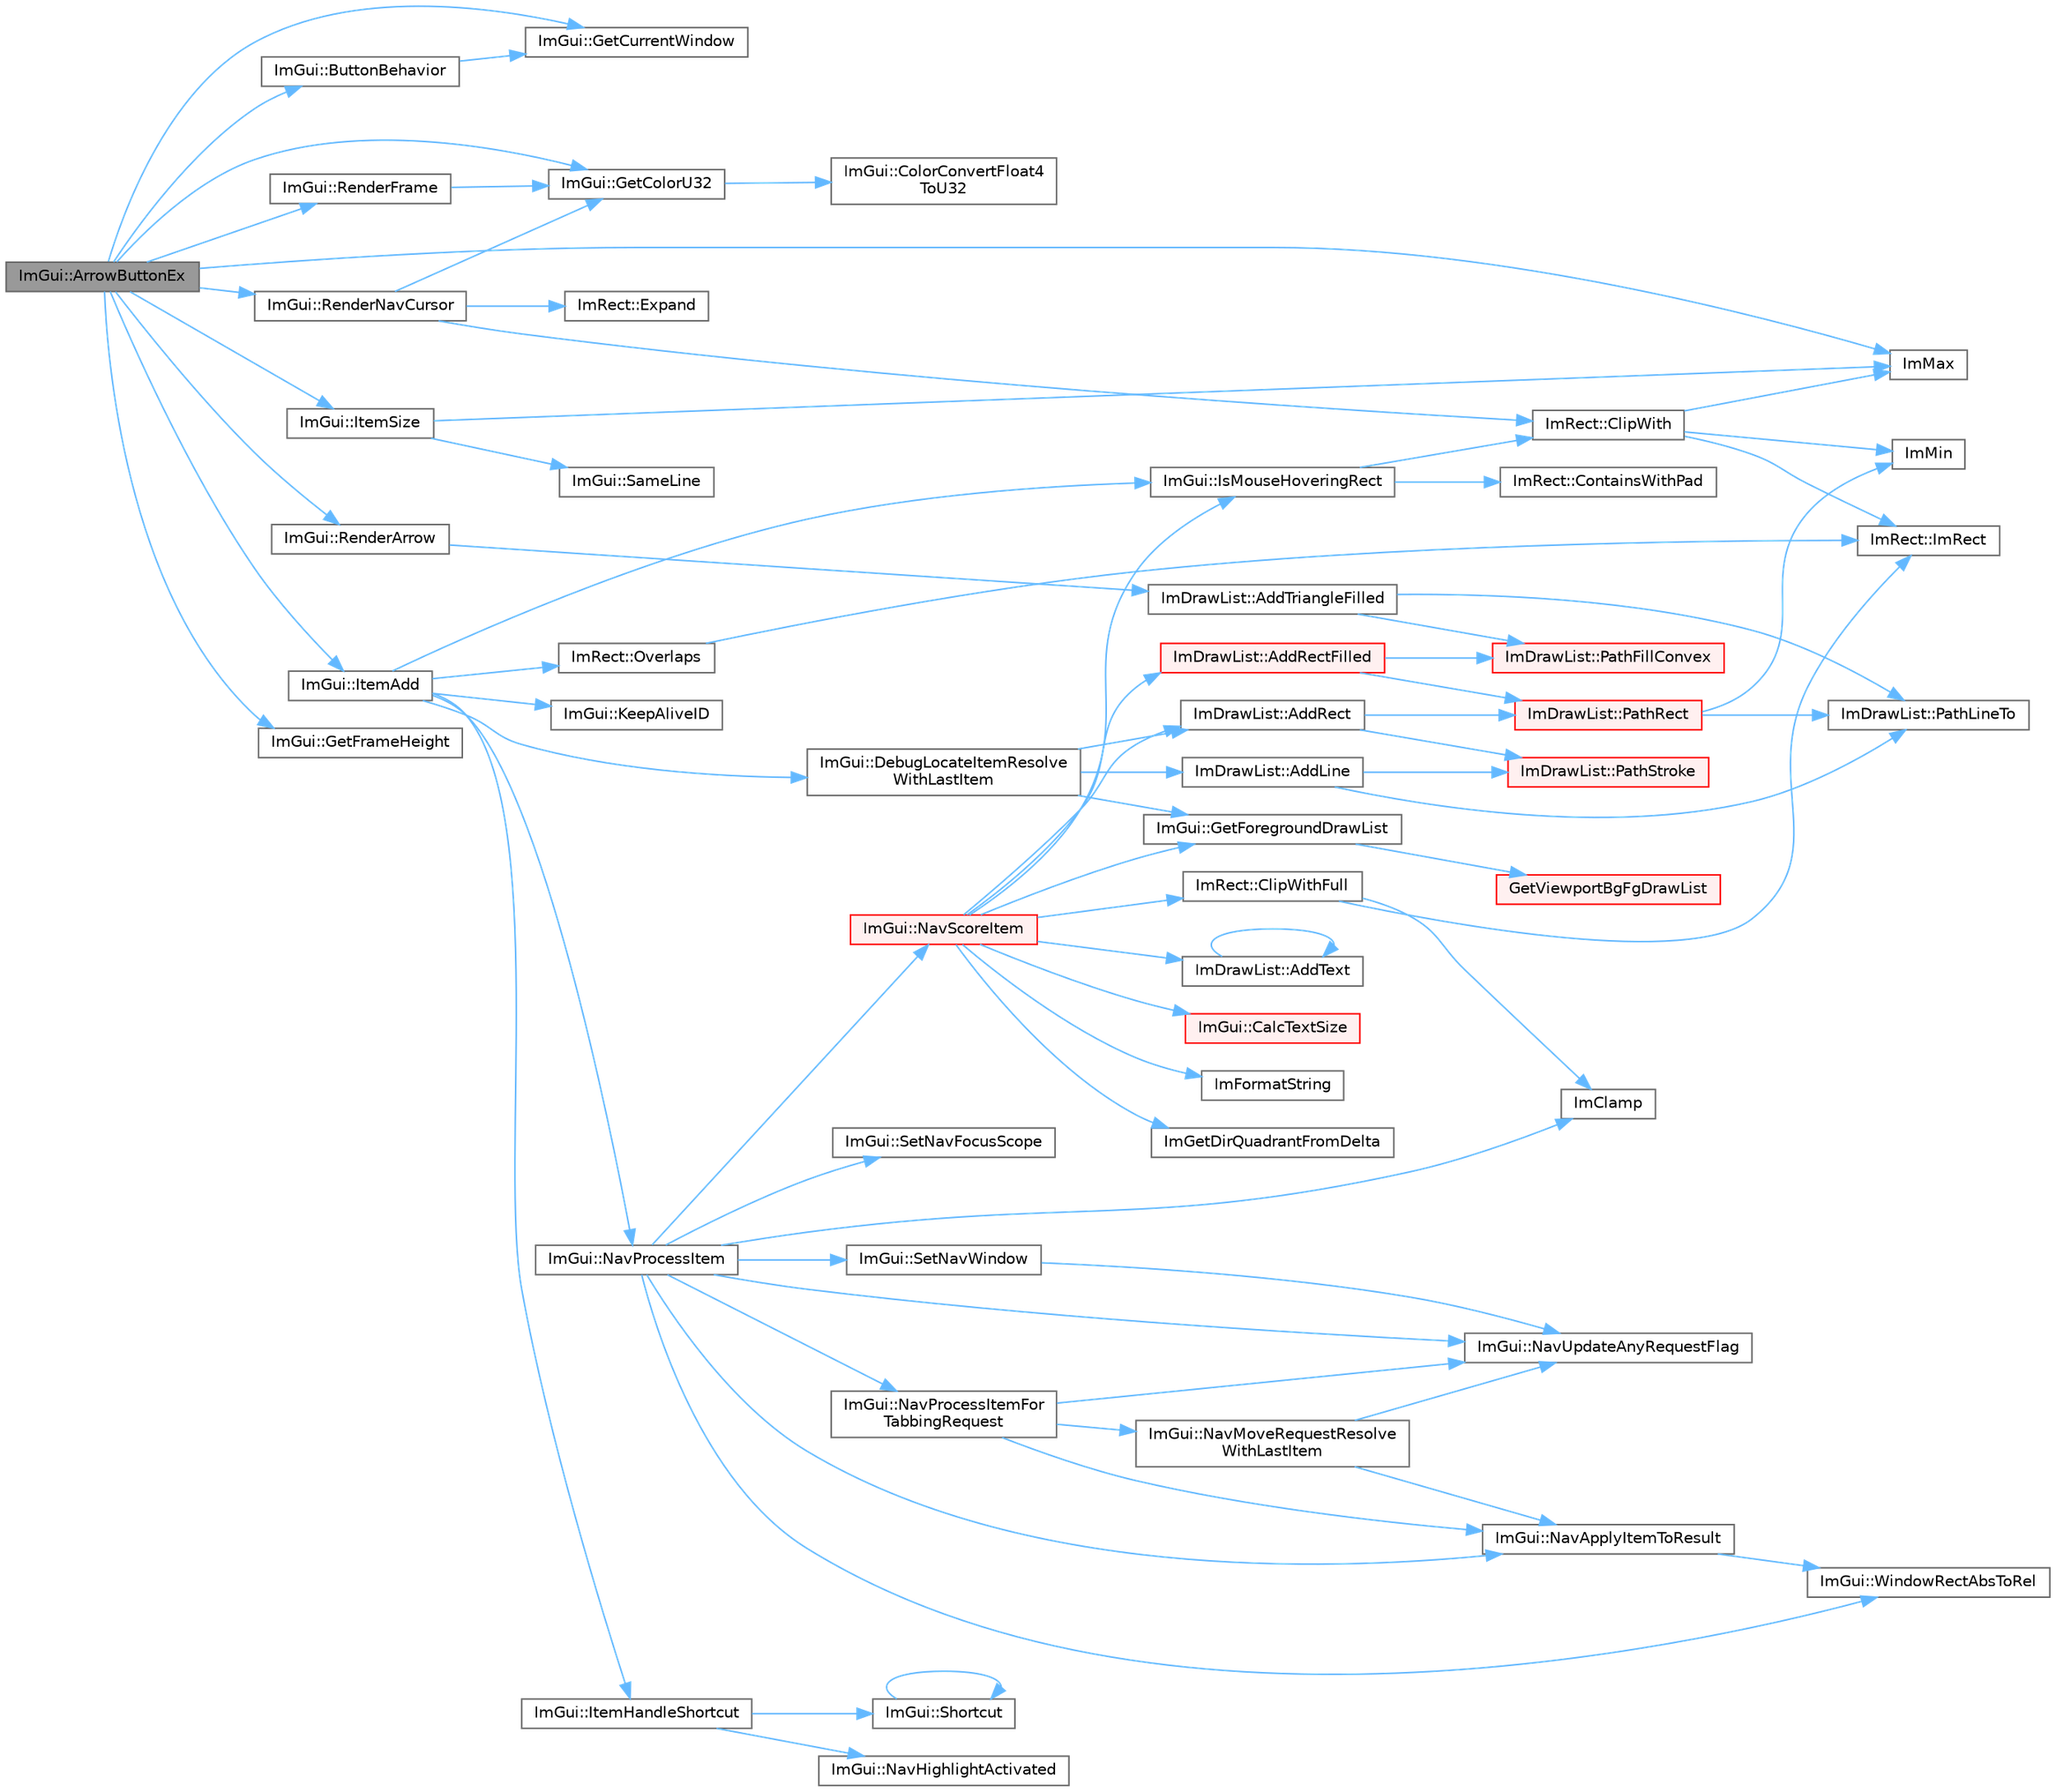 digraph "ImGui::ArrowButtonEx"
{
 // LATEX_PDF_SIZE
  bgcolor="transparent";
  edge [fontname=Helvetica,fontsize=10,labelfontname=Helvetica,labelfontsize=10];
  node [fontname=Helvetica,fontsize=10,shape=box,height=0.2,width=0.4];
  rankdir="LR";
  Node1 [id="Node000001",label="ImGui::ArrowButtonEx",height=0.2,width=0.4,color="gray40", fillcolor="grey60", style="filled", fontcolor="black",tooltip=" "];
  Node1 -> Node2 [id="edge76_Node000001_Node000002",color="steelblue1",style="solid",tooltip=" "];
  Node2 [id="Node000002",label="ImGui::ButtonBehavior",height=0.2,width=0.4,color="grey40", fillcolor="white", style="filled",URL="$namespace_im_gui.html#a65a4f18b1bc8ce0f351687922089f374",tooltip=" "];
  Node2 -> Node3 [id="edge77_Node000002_Node000003",color="steelblue1",style="solid",tooltip=" "];
  Node3 [id="Node000003",label="ImGui::GetCurrentWindow",height=0.2,width=0.4,color="grey40", fillcolor="white", style="filled",URL="$namespace_im_gui.html#ac452417b5004ca16a814a72cff153526",tooltip=" "];
  Node1 -> Node4 [id="edge78_Node000001_Node000004",color="steelblue1",style="solid",tooltip=" "];
  Node4 [id="Node000004",label="ImGui::GetColorU32",height=0.2,width=0.4,color="grey40", fillcolor="white", style="filled",URL="$namespace_im_gui.html#a0de2d9bd347d9866511eb8d014e62556",tooltip=" "];
  Node4 -> Node5 [id="edge79_Node000004_Node000005",color="steelblue1",style="solid",tooltip=" "];
  Node5 [id="Node000005",label="ImGui::ColorConvertFloat4\lToU32",height=0.2,width=0.4,color="grey40", fillcolor="white", style="filled",URL="$namespace_im_gui.html#abe2691de0b1a71c774ab24cc91564a94",tooltip=" "];
  Node1 -> Node3 [id="edge80_Node000001_Node000003",color="steelblue1",style="solid",tooltip=" "];
  Node1 -> Node6 [id="edge81_Node000001_Node000006",color="steelblue1",style="solid",tooltip=" "];
  Node6 [id="Node000006",label="ImGui::GetFrameHeight",height=0.2,width=0.4,color="grey40", fillcolor="white", style="filled",URL="$namespace_im_gui.html#ae560f17cf3262017cee888d1eb77f294",tooltip=" "];
  Node1 -> Node7 [id="edge82_Node000001_Node000007",color="steelblue1",style="solid",tooltip=" "];
  Node7 [id="Node000007",label="ImMax",height=0.2,width=0.4,color="grey40", fillcolor="white", style="filled",URL="$imgui__internal_8h.html#a7667efd95147d0422f140917c71a9226",tooltip=" "];
  Node1 -> Node8 [id="edge83_Node000001_Node000008",color="steelblue1",style="solid",tooltip=" "];
  Node8 [id="Node000008",label="ImGui::ItemAdd",height=0.2,width=0.4,color="grey40", fillcolor="white", style="filled",URL="$namespace_im_gui.html#a0c2ccafc8d403c02a6590ac21157b9ac",tooltip=" "];
  Node8 -> Node9 [id="edge84_Node000008_Node000009",color="steelblue1",style="solid",tooltip=" "];
  Node9 [id="Node000009",label="ImGui::DebugLocateItemResolve\lWithLastItem",height=0.2,width=0.4,color="grey40", fillcolor="white", style="filled",URL="$namespace_im_gui.html#ae8ab0d7dfc90af8e82db3ed9e7829219",tooltip=" "];
  Node9 -> Node10 [id="edge85_Node000009_Node000010",color="steelblue1",style="solid",tooltip=" "];
  Node10 [id="Node000010",label="ImDrawList::AddLine",height=0.2,width=0.4,color="grey40", fillcolor="white", style="filled",URL="$struct_im_draw_list.html#aa21e5a1c6e00239581f97d344fc0db61",tooltip=" "];
  Node10 -> Node11 [id="edge86_Node000010_Node000011",color="steelblue1",style="solid",tooltip=" "];
  Node11 [id="Node000011",label="ImDrawList::PathLineTo",height=0.2,width=0.4,color="grey40", fillcolor="white", style="filled",URL="$struct_im_draw_list.html#a828d944325ed58d8b57abd3647bffaaf",tooltip=" "];
  Node10 -> Node12 [id="edge87_Node000010_Node000012",color="steelblue1",style="solid",tooltip=" "];
  Node12 [id="Node000012",label="ImDrawList::PathStroke",height=0.2,width=0.4,color="red", fillcolor="#FFF0F0", style="filled",URL="$struct_im_draw_list.html#a60bf9040ef3d09b39c4ba8f5a2a68ae9",tooltip=" "];
  Node9 -> Node17 [id="edge88_Node000009_Node000017",color="steelblue1",style="solid",tooltip=" "];
  Node17 [id="Node000017",label="ImDrawList::AddRect",height=0.2,width=0.4,color="grey40", fillcolor="white", style="filled",URL="$struct_im_draw_list.html#ad96f10a3e954fe0c5b7c96d4e205af7b",tooltip=" "];
  Node17 -> Node18 [id="edge89_Node000017_Node000018",color="steelblue1",style="solid",tooltip=" "];
  Node18 [id="Node000018",label="ImDrawList::PathRect",height=0.2,width=0.4,color="red", fillcolor="#FFF0F0", style="filled",URL="$struct_im_draw_list.html#a2251eb264ed8b17a253c409787375053",tooltip=" "];
  Node18 -> Node20 [id="edge90_Node000018_Node000020",color="steelblue1",style="solid",tooltip=" "];
  Node20 [id="Node000020",label="ImMin",height=0.2,width=0.4,color="grey40", fillcolor="white", style="filled",URL="$imgui__internal_8h.html#a7f9d7828066a9d61b5630adcdf4655d3",tooltip=" "];
  Node18 -> Node11 [id="edge91_Node000018_Node000011",color="steelblue1",style="solid",tooltip=" "];
  Node17 -> Node12 [id="edge92_Node000017_Node000012",color="steelblue1",style="solid",tooltip=" "];
  Node9 -> Node26 [id="edge93_Node000009_Node000026",color="steelblue1",style="solid",tooltip=" "];
  Node26 [id="Node000026",label="ImGui::GetForegroundDrawList",height=0.2,width=0.4,color="grey40", fillcolor="white", style="filled",URL="$namespace_im_gui.html#a77e1a981b472415e6613a2bd0966d817",tooltip=" "];
  Node26 -> Node27 [id="edge94_Node000026_Node000027",color="steelblue1",style="solid",tooltip=" "];
  Node27 [id="Node000027",label="GetViewportBgFgDrawList",height=0.2,width=0.4,color="red", fillcolor="#FFF0F0", style="filled",URL="$imgui_8cpp.html#a86964372ace3c5efb9325a2162f04efd",tooltip=" "];
  Node8 -> Node33 [id="edge95_Node000008_Node000033",color="steelblue1",style="solid",tooltip=" "];
  Node33 [id="Node000033",label="ImGui::IsMouseHoveringRect",height=0.2,width=0.4,color="grey40", fillcolor="white", style="filled",URL="$namespace_im_gui.html#ae0b8ea0e06c457316d6aed6c5b2a1c25",tooltip=" "];
  Node33 -> Node34 [id="edge96_Node000033_Node000034",color="steelblue1",style="solid",tooltip=" "];
  Node34 [id="Node000034",label="ImRect::ClipWith",height=0.2,width=0.4,color="grey40", fillcolor="white", style="filled",URL="$struct_im_rect.html#ac02d5cf6ce0358aea9ed9df43d368f3f",tooltip=" "];
  Node34 -> Node7 [id="edge97_Node000034_Node000007",color="steelblue1",style="solid",tooltip=" "];
  Node34 -> Node20 [id="edge98_Node000034_Node000020",color="steelblue1",style="solid",tooltip=" "];
  Node34 -> Node35 [id="edge99_Node000034_Node000035",color="steelblue1",style="solid",tooltip=" "];
  Node35 [id="Node000035",label="ImRect::ImRect",height=0.2,width=0.4,color="grey40", fillcolor="white", style="filled",URL="$struct_im_rect.html#a1e9548c8a334dfd32eaf4d399aa740e9",tooltip=" "];
  Node33 -> Node36 [id="edge100_Node000033_Node000036",color="steelblue1",style="solid",tooltip=" "];
  Node36 [id="Node000036",label="ImRect::ContainsWithPad",height=0.2,width=0.4,color="grey40", fillcolor="white", style="filled",URL="$struct_im_rect.html#a8dbab244f4e5b786faa9684eb85110fc",tooltip=" "];
  Node8 -> Node37 [id="edge101_Node000008_Node000037",color="steelblue1",style="solid",tooltip=" "];
  Node37 [id="Node000037",label="ImGui::ItemHandleShortcut",height=0.2,width=0.4,color="grey40", fillcolor="white", style="filled",URL="$namespace_im_gui.html#a338deb537666a886cf3ece08c07e9fa9",tooltip=" "];
  Node37 -> Node38 [id="edge102_Node000037_Node000038",color="steelblue1",style="solid",tooltip=" "];
  Node38 [id="Node000038",label="ImGui::NavHighlightActivated",height=0.2,width=0.4,color="grey40", fillcolor="white", style="filled",URL="$namespace_im_gui.html#a3ea169ace83f149ae2b8c1a6d0f6d457",tooltip=" "];
  Node37 -> Node39 [id="edge103_Node000037_Node000039",color="steelblue1",style="solid",tooltip=" "];
  Node39 [id="Node000039",label="ImGui::Shortcut",height=0.2,width=0.4,color="grey40", fillcolor="white", style="filled",URL="$namespace_im_gui.html#a5a7ca2346e4eb2dfe08a396349df7995",tooltip=" "];
  Node39 -> Node39 [id="edge104_Node000039_Node000039",color="steelblue1",style="solid",tooltip=" "];
  Node8 -> Node40 [id="edge105_Node000008_Node000040",color="steelblue1",style="solid",tooltip=" "];
  Node40 [id="Node000040",label="ImGui::KeepAliveID",height=0.2,width=0.4,color="grey40", fillcolor="white", style="filled",URL="$namespace_im_gui.html#a85a245c78a9f7c351636bdad6e60c488",tooltip=" "];
  Node8 -> Node41 [id="edge106_Node000008_Node000041",color="steelblue1",style="solid",tooltip=" "];
  Node41 [id="Node000041",label="ImGui::NavProcessItem",height=0.2,width=0.4,color="grey40", fillcolor="white", style="filled",URL="$namespace_im_gui.html#aa217c2f0448788f3c064bf828a8f9d8f",tooltip=" "];
  Node41 -> Node25 [id="edge107_Node000041_Node000025",color="steelblue1",style="solid",tooltip=" "];
  Node25 [id="Node000025",label="ImClamp",height=0.2,width=0.4,color="grey40", fillcolor="white", style="filled",URL="$imgui__internal_8h.html#a6e61ede308bfd68c7434e17905a29fc8",tooltip=" "];
  Node41 -> Node42 [id="edge108_Node000041_Node000042",color="steelblue1",style="solid",tooltip=" "];
  Node42 [id="Node000042",label="ImGui::NavApplyItemToResult",height=0.2,width=0.4,color="grey40", fillcolor="white", style="filled",URL="$namespace_im_gui.html#afc3f5b074b158526cfe8531de843aa5f",tooltip=" "];
  Node42 -> Node43 [id="edge109_Node000042_Node000043",color="steelblue1",style="solid",tooltip=" "];
  Node43 [id="Node000043",label="ImGui::WindowRectAbsToRel",height=0.2,width=0.4,color="grey40", fillcolor="white", style="filled",URL="$namespace_im_gui.html#a06d8e9fae450c785dc8f61f6e03462a7",tooltip=" "];
  Node41 -> Node44 [id="edge110_Node000041_Node000044",color="steelblue1",style="solid",tooltip=" "];
  Node44 [id="Node000044",label="ImGui::NavProcessItemFor\lTabbingRequest",height=0.2,width=0.4,color="grey40", fillcolor="white", style="filled",URL="$namespace_im_gui.html#a6a225bee464b9da701c6554e3fd2e5ef",tooltip=" "];
  Node44 -> Node42 [id="edge111_Node000044_Node000042",color="steelblue1",style="solid",tooltip=" "];
  Node44 -> Node45 [id="edge112_Node000044_Node000045",color="steelblue1",style="solid",tooltip=" "];
  Node45 [id="Node000045",label="ImGui::NavMoveRequestResolve\lWithLastItem",height=0.2,width=0.4,color="grey40", fillcolor="white", style="filled",URL="$namespace_im_gui.html#ad71eb039682bb8e3bb950c67eeec4ed8",tooltip=" "];
  Node45 -> Node42 [id="edge113_Node000045_Node000042",color="steelblue1",style="solid",tooltip=" "];
  Node45 -> Node46 [id="edge114_Node000045_Node000046",color="steelblue1",style="solid",tooltip=" "];
  Node46 [id="Node000046",label="ImGui::NavUpdateAnyRequestFlag",height=0.2,width=0.4,color="grey40", fillcolor="white", style="filled",URL="$namespace_im_gui.html#a2cd868535661cdb5671214662f3c9388",tooltip=" "];
  Node44 -> Node46 [id="edge115_Node000044_Node000046",color="steelblue1",style="solid",tooltip=" "];
  Node41 -> Node47 [id="edge116_Node000041_Node000047",color="steelblue1",style="solid",tooltip=" "];
  Node47 [id="Node000047",label="ImGui::NavScoreItem",height=0.2,width=0.4,color="red", fillcolor="#FFF0F0", style="filled",URL="$namespace_im_gui.html#a3f63daa35c17837e05d2291af30cbd94",tooltip=" "];
  Node47 -> Node17 [id="edge117_Node000047_Node000017",color="steelblue1",style="solid",tooltip=" "];
  Node47 -> Node48 [id="edge118_Node000047_Node000048",color="steelblue1",style="solid",tooltip=" "];
  Node48 [id="Node000048",label="ImDrawList::AddRectFilled",height=0.2,width=0.4,color="red", fillcolor="#FFF0F0", style="filled",URL="$struct_im_draw_list.html#a6b16ab764160b0251d2e7b3bd08c1ffc",tooltip=" "];
  Node48 -> Node49 [id="edge119_Node000048_Node000049",color="steelblue1",style="solid",tooltip=" "];
  Node49 [id="Node000049",label="ImDrawList::PathFillConvex",height=0.2,width=0.4,color="red", fillcolor="#FFF0F0", style="filled",URL="$struct_im_draw_list.html#aea9301cb99ebf4b27f5d3959017567c9",tooltip=" "];
  Node48 -> Node18 [id="edge120_Node000048_Node000018",color="steelblue1",style="solid",tooltip=" "];
  Node47 -> Node52 [id="edge121_Node000047_Node000052",color="steelblue1",style="solid",tooltip=" "];
  Node52 [id="Node000052",label="ImDrawList::AddText",height=0.2,width=0.4,color="grey40", fillcolor="white", style="filled",URL="$struct_im_draw_list.html#ac5221bd86b3429f6d5b6e6ffe454942d",tooltip=" "];
  Node52 -> Node52 [id="edge122_Node000052_Node000052",color="steelblue1",style="solid",tooltip=" "];
  Node47 -> Node53 [id="edge123_Node000047_Node000053",color="steelblue1",style="solid",tooltip=" "];
  Node53 [id="Node000053",label="ImGui::CalcTextSize",height=0.2,width=0.4,color="red", fillcolor="#FFF0F0", style="filled",URL="$namespace_im_gui.html#a848b9db6cc4a186751c0ecebcaadc33b",tooltip=" "];
  Node47 -> Node61 [id="edge124_Node000047_Node000061",color="steelblue1",style="solid",tooltip=" "];
  Node61 [id="Node000061",label="ImRect::ClipWithFull",height=0.2,width=0.4,color="grey40", fillcolor="white", style="filled",URL="$struct_im_rect.html#a32a5aaca4161b5ffa3f352d293a449ff",tooltip=" "];
  Node61 -> Node25 [id="edge125_Node000061_Node000025",color="steelblue1",style="solid",tooltip=" "];
  Node61 -> Node35 [id="edge126_Node000061_Node000035",color="steelblue1",style="solid",tooltip=" "];
  Node47 -> Node26 [id="edge127_Node000047_Node000026",color="steelblue1",style="solid",tooltip=" "];
  Node47 -> Node62 [id="edge128_Node000047_Node000062",color="steelblue1",style="solid",tooltip=" "];
  Node62 [id="Node000062",label="ImFormatString",height=0.2,width=0.4,color="grey40", fillcolor="white", style="filled",URL="$imgui_8cpp.html#a75ccaf7d676b1f567ba888ae42ac3809",tooltip=" "];
  Node47 -> Node63 [id="edge129_Node000047_Node000063",color="steelblue1",style="solid",tooltip=" "];
  Node63 [id="Node000063",label="ImGetDirQuadrantFromDelta",height=0.2,width=0.4,color="grey40", fillcolor="white", style="filled",URL="$imgui_8cpp.html#a250b0867d875c4c76b4fad89e7aaf498",tooltip=" "];
  Node47 -> Node33 [id="edge130_Node000047_Node000033",color="steelblue1",style="solid",tooltip=" "];
  Node41 -> Node46 [id="edge131_Node000041_Node000046",color="steelblue1",style="solid",tooltip=" "];
  Node41 -> Node69 [id="edge132_Node000041_Node000069",color="steelblue1",style="solid",tooltip=" "];
  Node69 [id="Node000069",label="ImGui::SetNavFocusScope",height=0.2,width=0.4,color="grey40", fillcolor="white", style="filled",URL="$namespace_im_gui.html#ada2736a9b034b93ba877f46577bc5e8b",tooltip=" "];
  Node41 -> Node70 [id="edge133_Node000041_Node000070",color="steelblue1",style="solid",tooltip=" "];
  Node70 [id="Node000070",label="ImGui::SetNavWindow",height=0.2,width=0.4,color="grey40", fillcolor="white", style="filled",URL="$namespace_im_gui.html#aa422c756f467e650d67b4fb1b74ff5a1",tooltip=" "];
  Node70 -> Node46 [id="edge134_Node000070_Node000046",color="steelblue1",style="solid",tooltip=" "];
  Node41 -> Node43 [id="edge135_Node000041_Node000043",color="steelblue1",style="solid",tooltip=" "];
  Node8 -> Node71 [id="edge136_Node000008_Node000071",color="steelblue1",style="solid",tooltip=" "];
  Node71 [id="Node000071",label="ImRect::Overlaps",height=0.2,width=0.4,color="grey40", fillcolor="white", style="filled",URL="$struct_im_rect.html#a0af3bade3781e5e7c6afdf71ccfb0d43",tooltip=" "];
  Node71 -> Node35 [id="edge137_Node000071_Node000035",color="steelblue1",style="solid",tooltip=" "];
  Node1 -> Node72 [id="edge138_Node000001_Node000072",color="steelblue1",style="solid",tooltip=" "];
  Node72 [id="Node000072",label="ImGui::ItemSize",height=0.2,width=0.4,color="grey40", fillcolor="white", style="filled",URL="$namespace_im_gui.html#a4b5818a652d943ea54e0cec9fb3943d7",tooltip=" "];
  Node72 -> Node7 [id="edge139_Node000072_Node000007",color="steelblue1",style="solid",tooltip=" "];
  Node72 -> Node73 [id="edge140_Node000072_Node000073",color="steelblue1",style="solid",tooltip=" "];
  Node73 [id="Node000073",label="ImGui::SameLine",height=0.2,width=0.4,color="grey40", fillcolor="white", style="filled",URL="$namespace_im_gui.html#addd433eb3aae59119e341e80db474f66",tooltip=" "];
  Node1 -> Node74 [id="edge141_Node000001_Node000074",color="steelblue1",style="solid",tooltip=" "];
  Node74 [id="Node000074",label="ImGui::RenderArrow",height=0.2,width=0.4,color="grey40", fillcolor="white", style="filled",URL="$namespace_im_gui.html#a7ec12551caa737505087c80e38b94937",tooltip=" "];
  Node74 -> Node75 [id="edge142_Node000074_Node000075",color="steelblue1",style="solid",tooltip=" "];
  Node75 [id="Node000075",label="ImDrawList::AddTriangleFilled",height=0.2,width=0.4,color="grey40", fillcolor="white", style="filled",URL="$struct_im_draw_list.html#af1dd4a3888034c5f71b66a38e44edf31",tooltip=" "];
  Node75 -> Node49 [id="edge143_Node000075_Node000049",color="steelblue1",style="solid",tooltip=" "];
  Node75 -> Node11 [id="edge144_Node000075_Node000011",color="steelblue1",style="solid",tooltip=" "];
  Node1 -> Node76 [id="edge145_Node000001_Node000076",color="steelblue1",style="solid",tooltip=" "];
  Node76 [id="Node000076",label="ImGui::RenderFrame",height=0.2,width=0.4,color="grey40", fillcolor="white", style="filled",URL="$namespace_im_gui.html#a6eb97ff501764c37df4ffd99ebadeba7",tooltip=" "];
  Node76 -> Node4 [id="edge146_Node000076_Node000004",color="steelblue1",style="solid",tooltip=" "];
  Node1 -> Node77 [id="edge147_Node000001_Node000077",color="steelblue1",style="solid",tooltip=" "];
  Node77 [id="Node000077",label="ImGui::RenderNavCursor",height=0.2,width=0.4,color="grey40", fillcolor="white", style="filled",URL="$namespace_im_gui.html#a2722dcfe26c7f6e8cd522102ef5b7df2",tooltip=" "];
  Node77 -> Node34 [id="edge148_Node000077_Node000034",color="steelblue1",style="solid",tooltip=" "];
  Node77 -> Node78 [id="edge149_Node000077_Node000078",color="steelblue1",style="solid",tooltip=" "];
  Node78 [id="Node000078",label="ImRect::Expand",height=0.2,width=0.4,color="grey40", fillcolor="white", style="filled",URL="$struct_im_rect.html#af33a7424c3341d08acd69da30c27c753",tooltip=" "];
  Node77 -> Node4 [id="edge150_Node000077_Node000004",color="steelblue1",style="solid",tooltip=" "];
}
